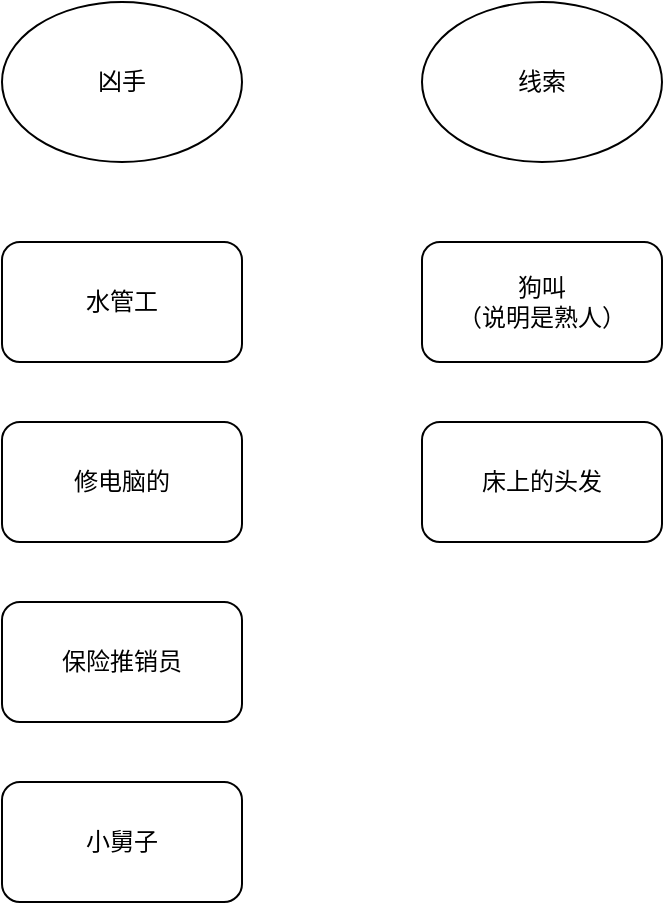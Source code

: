 <mxfile version="24.8.6">
  <diagram name="第 1 页" id="OprDUFfxUmMRi4Oo7Un9">
    <mxGraphModel dx="2026" dy="1087" grid="1" gridSize="10" guides="1" tooltips="1" connect="1" arrows="1" fold="1" page="1" pageScale="1" pageWidth="827" pageHeight="1169" math="0" shadow="0">
      <root>
        <mxCell id="0" />
        <mxCell id="1" parent="0" />
        <mxCell id="ljqVKI66VhMZ7jUmiuoG-1" value="凶手" style="ellipse;whiteSpace=wrap;html=1;" vertex="1" parent="1">
          <mxGeometry x="50" y="70" width="120" height="80" as="geometry" />
        </mxCell>
        <mxCell id="ljqVKI66VhMZ7jUmiuoG-2" value="水管工" style="rounded=1;whiteSpace=wrap;html=1;" vertex="1" parent="1">
          <mxGeometry x="50" y="190" width="120" height="60" as="geometry" />
        </mxCell>
        <mxCell id="ljqVKI66VhMZ7jUmiuoG-3" value="修电脑的" style="rounded=1;whiteSpace=wrap;html=1;" vertex="1" parent="1">
          <mxGeometry x="50" y="280" width="120" height="60" as="geometry" />
        </mxCell>
        <mxCell id="ljqVKI66VhMZ7jUmiuoG-4" value="保险推销员" style="rounded=1;whiteSpace=wrap;html=1;" vertex="1" parent="1">
          <mxGeometry x="50" y="370" width="120" height="60" as="geometry" />
        </mxCell>
        <mxCell id="ljqVKI66VhMZ7jUmiuoG-5" value="线索" style="ellipse;whiteSpace=wrap;html=1;" vertex="1" parent="1">
          <mxGeometry x="260" y="70" width="120" height="80" as="geometry" />
        </mxCell>
        <mxCell id="ljqVKI66VhMZ7jUmiuoG-6" value="狗叫&lt;div&gt;（说明是熟人）&lt;/div&gt;" style="rounded=1;whiteSpace=wrap;html=1;" vertex="1" parent="1">
          <mxGeometry x="260" y="190" width="120" height="60" as="geometry" />
        </mxCell>
        <mxCell id="ljqVKI66VhMZ7jUmiuoG-7" value="小舅子" style="rounded=1;whiteSpace=wrap;html=1;" vertex="1" parent="1">
          <mxGeometry x="50" y="460" width="120" height="60" as="geometry" />
        </mxCell>
        <mxCell id="ljqVKI66VhMZ7jUmiuoG-8" value="床上的头发" style="rounded=1;whiteSpace=wrap;html=1;glass=0;shadow=0;" vertex="1" parent="1">
          <mxGeometry x="260" y="280" width="120" height="60" as="geometry" />
        </mxCell>
      </root>
    </mxGraphModel>
  </diagram>
</mxfile>
